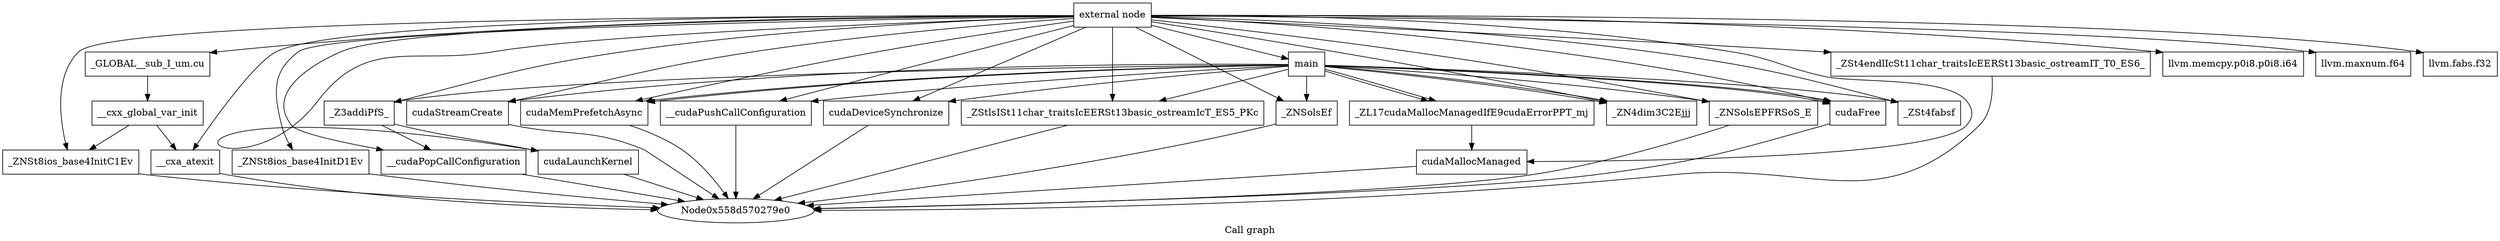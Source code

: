 digraph "Call graph" {
	label="Call graph";

	Node0x558d57022ed0 [shape=record,label="{external node}"];
	Node0x558d57022ed0 -> Node0x558d57024df0;
	Node0x558d57022ed0 -> Node0x558d570269f0;
	Node0x558d57022ed0 -> Node0x558d57026550;
	Node0x558d57022ed0 -> Node0x558d5702d4e0;
	Node0x558d57022ed0 -> Node0x558d570285b0;
	Node0x558d57022ed0 -> Node0x558d57029910;
	Node0x558d57022ed0 -> Node0x558d56ff0100;
	Node0x558d57022ed0 -> Node0x558d56ff0170;
	Node0x558d57022ed0 -> Node0x558d56ff01e0;
	Node0x558d57022ed0 -> Node0x558d56ff0210;
	Node0x558d57022ed0 -> Node0x558d5700eb70;
	Node0x558d57022ed0 -> Node0x558d5700eb00;
	Node0x558d57022ed0 -> Node0x558d5700ebe0;
	Node0x558d57022ed0 -> Node0x558d5700ec50;
	Node0x558d57022ed0 -> Node0x558d5700efe0;
	Node0x558d57022ed0 -> Node0x558d5700ecc0;
	Node0x558d57022ed0 -> Node0x558d5700ed30;
	Node0x558d57022ed0 -> Node0x558d5700eda0;
	Node0x558d57022ed0 -> Node0x558d5700f4f0;
	Node0x558d57022ed0 -> Node0x558d5700ee10;
	Node0x558d57022ed0 -> Node0x558d5700f5c0;
	Node0x558d57022ed0 -> Node0x558d5700eeb0;
	Node0x558d57022ed0 -> Node0x558d5700f660;
	Node0x558d5700f660 [shape=record,label="{_GLOBAL__sub_I_um.cu}"];
	Node0x558d5700f660 -> Node0x558d57024ac0;
	Node0x558d57024ac0 [shape=record,label="{__cxx_global_var_init}"];
	Node0x558d57024ac0 -> Node0x558d57024df0;
	Node0x558d57024ac0 -> Node0x558d57026550;
	Node0x558d57024df0 [shape=record,label="{_ZNSt8ios_base4InitC1Ev}"];
	Node0x558d57024df0 -> Node0x558d570279e0;
	Node0x558d570269f0 [shape=record,label="{_ZNSt8ios_base4InitD1Ev}"];
	Node0x558d570269f0 -> Node0x558d570279e0;
	Node0x558d57026550 [shape=record,label="{__cxa_atexit}"];
	Node0x558d57026550 -> Node0x558d570279e0;
	Node0x558d5702d4e0 [shape=record,label="{_Z3addiPfS_}"];
	Node0x558d5702d4e0 -> Node0x558d570285b0;
	Node0x558d5702d4e0 -> Node0x558d57029910;
	Node0x558d570285b0 [shape=record,label="{__cudaPopCallConfiguration}"];
	Node0x558d570285b0 -> Node0x558d570279e0;
	Node0x558d56ff0100 [shape=record,label="{llvm.memcpy.p0i8.p0i8.i64}"];
	Node0x558d57029910 [shape=record,label="{cudaLaunchKernel}"];
	Node0x558d57029910 -> Node0x558d570279e0;
	Node0x558d56ff0170 [shape=record,label="{main}"];
	Node0x558d56ff0170 -> Node0x558d56ff01e0;
	Node0x558d56ff0170 -> Node0x558d5700ea50;
	Node0x558d56ff0170 -> Node0x558d5700ea50;
	Node0x558d56ff0170 -> Node0x558d56ff0210;
	Node0x558d56ff0170 -> Node0x558d56ff0210;
	Node0x558d56ff0170 -> Node0x558d5700eb00;
	Node0x558d56ff0170 -> Node0x558d5700eb00;
	Node0x558d56ff0170 -> Node0x558d5700eb70;
	Node0x558d56ff0170 -> Node0x558d5702d4e0;
	Node0x558d56ff0170 -> Node0x558d5700ebe0;
	Node0x558d56ff0170 -> Node0x558d5700ec50;
	Node0x558d56ff0170 -> Node0x558d5700ecc0;
	Node0x558d56ff0170 -> Node0x558d5700ed30;
	Node0x558d56ff0170 -> Node0x558d5700eda0;
	Node0x558d56ff0170 -> Node0x558d5700ee10;
	Node0x558d56ff0170 -> Node0x558d5700ee10;
	Node0x558d5700ea50 [shape=record,label="{_ZL17cudaMallocManagedIfE9cudaErrorPPT_mj}"];
	Node0x558d5700ea50 -> Node0x558d5700eeb0;
	Node0x558d56ff01e0 [shape=record,label="{cudaStreamCreate}"];
	Node0x558d56ff01e0 -> Node0x558d570279e0;
	Node0x558d56ff0210 [shape=record,label="{cudaMemPrefetchAsync}"];
	Node0x558d56ff0210 -> Node0x558d570279e0;
	Node0x558d5700eb00 [shape=record,label="{_ZN4dim3C2Ejjj}"];
	Node0x558d5700eb70 [shape=record,label="{__cudaPushCallConfiguration}"];
	Node0x558d5700eb70 -> Node0x558d570279e0;
	Node0x558d5700ebe0 [shape=record,label="{cudaDeviceSynchronize}"];
	Node0x558d5700ebe0 -> Node0x558d570279e0;
	Node0x558d5700ec50 [shape=record,label="{_ZSt4fabsf}"];
	Node0x558d5700efe0 [shape=record,label="{llvm.maxnum.f64}"];
	Node0x558d5700ecc0 [shape=record,label="{_ZStlsISt11char_traitsIcEERSt13basic_ostreamIcT_ES5_PKc}"];
	Node0x558d5700ecc0 -> Node0x558d570279e0;
	Node0x558d5700ed30 [shape=record,label="{_ZNSolsEf}"];
	Node0x558d5700ed30 -> Node0x558d570279e0;
	Node0x558d5700f4f0 [shape=record,label="{_ZSt4endlIcSt11char_traitsIcEERSt13basic_ostreamIT_T0_ES6_}"];
	Node0x558d5700f4f0 -> Node0x558d570279e0;
	Node0x558d5700eda0 [shape=record,label="{_ZNSolsEPFRSoS_E}"];
	Node0x558d5700eda0 -> Node0x558d570279e0;
	Node0x558d5700ee10 [shape=record,label="{cudaFree}"];
	Node0x558d5700ee10 -> Node0x558d570279e0;
	Node0x558d5700f5c0 [shape=record,label="{llvm.fabs.f32}"];
	Node0x558d5700eeb0 [shape=record,label="{cudaMallocManaged}"];
	Node0x558d5700eeb0 -> Node0x558d570279e0;
}
